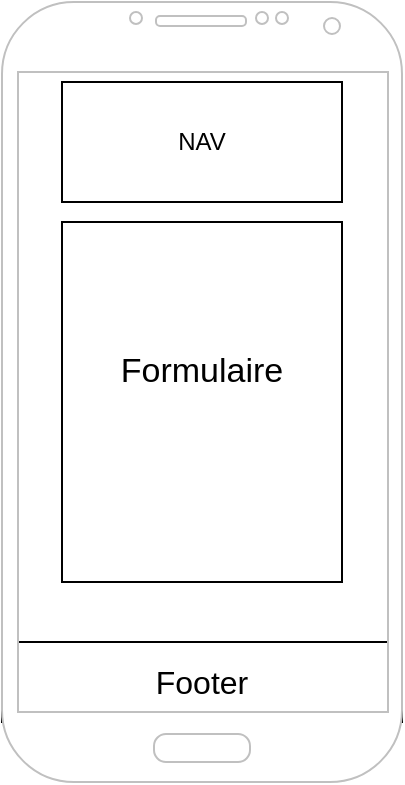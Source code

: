 <mxfile version="11.2.4" type="device" pages="1"><diagram id="OgnRn3fH7B8T_DZBhN7t" name="Page-1"><mxGraphModel dx="798" dy="457" grid="1" gridSize="10" guides="1" tooltips="1" connect="1" arrows="1" fold="1" page="1" pageScale="1" pageWidth="850" pageHeight="1100" math="0" shadow="0"><root><mxCell id="0"/><mxCell id="1" parent="0"/><mxCell id="izLPrFeBvQOw1Y5mD_92-39" value="" style="rounded=0;whiteSpace=wrap;html=1;" vertex="1" parent="1"><mxGeometry x="340" y="160" width="140" height="180" as="geometry"/></mxCell><mxCell id="izLPrFeBvQOw1Y5mD_92-30" value="" style="rounded=0;whiteSpace=wrap;html=1;" vertex="1" parent="1"><mxGeometry x="340" y="90" width="140" height="60" as="geometry"/></mxCell><mxCell id="izLPrFeBvQOw1Y5mD_92-31" value="NAV" style="text;html=1;strokeColor=none;fillColor=none;align=center;verticalAlign=middle;whiteSpace=wrap;rounded=0;" vertex="1" parent="1"><mxGeometry x="390" y="110" width="40" height="20" as="geometry"/></mxCell><mxCell id="izLPrFeBvQOw1Y5mD_92-34" value="" style="rounded=0;whiteSpace=wrap;html=1;" vertex="1" parent="1"><mxGeometry x="310" y="370" width="200" height="40" as="geometry"/></mxCell><mxCell id="izLPrFeBvQOw1Y5mD_92-38" value="&lt;font style=&quot;font-size: 16px&quot;&gt;Footer&lt;/font&gt;" style="text;html=1;strokeColor=none;fillColor=none;align=center;verticalAlign=middle;whiteSpace=wrap;rounded=0;" vertex="1" parent="1"><mxGeometry x="390" y="380" width="40" height="20" as="geometry"/></mxCell><mxCell id="izLPrFeBvQOw1Y5mD_92-29" value="" style="verticalLabelPosition=bottom;verticalAlign=top;html=1;shadow=0;dashed=0;strokeWidth=1;shape=mxgraph.android.phone2;fillColor=#ffffff;strokeColor=#c0c0c0;" vertex="1" parent="1"><mxGeometry x="310" y="50" width="200" height="390" as="geometry"/></mxCell><mxCell id="izLPrFeBvQOw1Y5mD_92-53" value="&lt;font style=&quot;font-size: 17px&quot;&gt;Formulaire&lt;/font&gt;" style="text;html=1;strokeColor=none;fillColor=none;align=center;verticalAlign=middle;whiteSpace=wrap;rounded=0;" vertex="1" parent="1"><mxGeometry x="390" y="225" width="40" height="20" as="geometry"/></mxCell></root></mxGraphModel></diagram></mxfile>